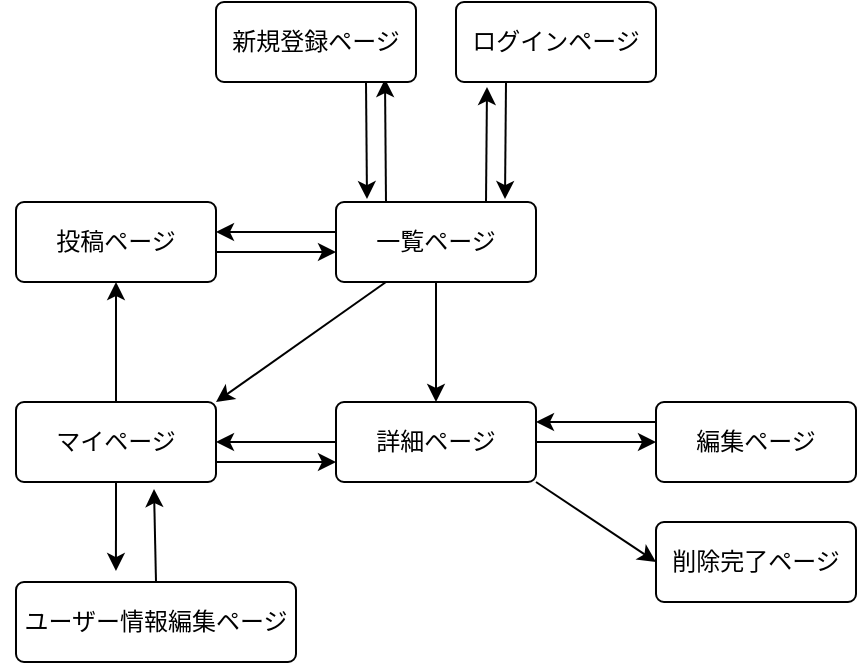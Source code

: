 <mxfile>
    <diagram id="H1-9XjUaMbZSFgusXumj" name="ページ1">
        <mxGraphModel dx="716" dy="580" grid="1" gridSize="10" guides="1" tooltips="1" connect="1" arrows="1" fold="1" page="1" pageScale="1" pageWidth="827" pageHeight="1169" math="0" shadow="0">
            <root>
                <mxCell id="0"/>
                <mxCell id="1" parent="0"/>
                <mxCell id="69" style="edgeStyle=none;html=1;exitX=0.25;exitY=1;exitDx=0;exitDy=0;entryX=1;entryY=0;entryDx=0;entryDy=0;startArrow=none;startFill=0;endArrow=classic;endFill=1;" parent="1" source="28" target="55" edge="1">
                    <mxGeometry relative="1" as="geometry"/>
                </mxCell>
                <mxCell id="76" style="edgeStyle=none;html=1;exitX=0.5;exitY=1;exitDx=0;exitDy=0;entryX=0.5;entryY=0;entryDx=0;entryDy=0;startArrow=none;startFill=0;endArrow=classic;endFill=1;" parent="1" source="28" target="33" edge="1">
                    <mxGeometry relative="1" as="geometry"/>
                </mxCell>
                <mxCell id="81" style="edgeStyle=none;html=1;exitX=0.75;exitY=0;exitDx=0;exitDy=0;entryX=0.155;entryY=1.063;entryDx=0;entryDy=0;entryPerimeter=0;startArrow=none;startFill=0;endArrow=classic;endFill=1;" parent="1" source="28" target="30" edge="1">
                    <mxGeometry relative="1" as="geometry"/>
                </mxCell>
                <mxCell id="83" style="edgeStyle=none;html=1;exitX=0.25;exitY=0;exitDx=0;exitDy=0;entryX=0.845;entryY=0.963;entryDx=0;entryDy=0;entryPerimeter=0;startArrow=none;startFill=0;endArrow=classic;endFill=1;" parent="1" source="28" target="29" edge="1">
                    <mxGeometry relative="1" as="geometry"/>
                </mxCell>
                <mxCell id="28" value="一覧ページ" style="rounded=1;arcSize=10;whiteSpace=wrap;html=1;align=center;fontColor=#000000;fillColor=#FFFFFF;" parent="1" vertex="1">
                    <mxGeometry x="240" y="170" width="100" height="40" as="geometry"/>
                </mxCell>
                <mxCell id="84" style="edgeStyle=none;html=1;exitX=0.75;exitY=1;exitDx=0;exitDy=0;entryX=0.155;entryY=-0.037;entryDx=0;entryDy=0;entryPerimeter=0;startArrow=none;startFill=0;endArrow=classic;endFill=1;" parent="1" source="29" target="28" edge="1">
                    <mxGeometry relative="1" as="geometry"/>
                </mxCell>
                <mxCell id="29" value="新規登録ページ" style="rounded=1;arcSize=10;whiteSpace=wrap;html=1;align=center;fillColor=#FFFFFF;fontColor=#000000;" parent="1" vertex="1">
                    <mxGeometry x="180" y="70" width="100" height="40" as="geometry"/>
                </mxCell>
                <mxCell id="82" style="edgeStyle=none;html=1;exitX=0.25;exitY=1;exitDx=0;exitDy=0;entryX=0.845;entryY=-0.037;entryDx=0;entryDy=0;entryPerimeter=0;startArrow=none;startFill=0;endArrow=classic;endFill=1;" parent="1" source="30" target="28" edge="1">
                    <mxGeometry relative="1" as="geometry"/>
                </mxCell>
                <mxCell id="30" value="ログインページ" style="rounded=1;arcSize=10;whiteSpace=wrap;html=1;align=center;fillColor=#FFFFFF;fontColor=#000000;" parent="1" vertex="1">
                    <mxGeometry x="300" y="70" width="100" height="40" as="geometry"/>
                </mxCell>
                <mxCell id="32" value="投稿ページ" style="rounded=1;arcSize=10;whiteSpace=wrap;html=1;align=center;fontColor=#000000;fillColor=#FFFFFF;" parent="1" vertex="1">
                    <mxGeometry x="80" y="170" width="100" height="40" as="geometry"/>
                </mxCell>
                <mxCell id="60" style="edgeStyle=none;html=1;exitX=0;exitY=0.25;exitDx=0;exitDy=0;entryX=1;entryY=0.25;entryDx=0;entryDy=0;startArrow=none;startFill=0;endArrow=classic;endFill=1;" parent="1" edge="1">
                    <mxGeometry relative="1" as="geometry">
                        <mxPoint x="240" y="290" as="sourcePoint"/>
                        <mxPoint x="180" y="290" as="targetPoint"/>
                    </mxGeometry>
                </mxCell>
                <mxCell id="77" style="edgeStyle=none;html=1;exitX=1;exitY=0.5;exitDx=0;exitDy=0;entryX=0;entryY=0.5;entryDx=0;entryDy=0;startArrow=none;startFill=0;endArrow=classic;endFill=1;" parent="1" source="33" target="34" edge="1">
                    <mxGeometry relative="1" as="geometry"/>
                </mxCell>
                <mxCell id="92" style="edgeStyle=none;html=1;exitX=1;exitY=1;exitDx=0;exitDy=0;entryX=0;entryY=0.5;entryDx=0;entryDy=0;" parent="1" source="33" target="35" edge="1">
                    <mxGeometry relative="1" as="geometry"/>
                </mxCell>
                <mxCell id="33" value="詳細ページ" style="rounded=1;arcSize=10;whiteSpace=wrap;html=1;align=center;fontColor=#000000;fillColor=#FFFFFF;" parent="1" vertex="1">
                    <mxGeometry x="240" y="270" width="100" height="40" as="geometry"/>
                </mxCell>
                <mxCell id="89" style="edgeStyle=none;html=1;exitX=0;exitY=0.25;exitDx=0;exitDy=0;entryX=1;entryY=0.25;entryDx=0;entryDy=0;" parent="1" source="34" target="33" edge="1">
                    <mxGeometry relative="1" as="geometry"/>
                </mxCell>
                <mxCell id="34" value="編集ページ" style="rounded=1;arcSize=10;whiteSpace=wrap;html=1;align=center;fontColor=#000000;fillColor=#FFFFFF;shadow=0;strokeColor=default;" parent="1" vertex="1">
                    <mxGeometry x="400" y="270" width="100" height="40" as="geometry"/>
                </mxCell>
                <mxCell id="35" value="削除完了ページ" style="rounded=1;arcSize=10;whiteSpace=wrap;html=1;align=center;fontColor=#000000;fillColor=#FFFFFF;" parent="1" vertex="1">
                    <mxGeometry x="400" y="330" width="100" height="40" as="geometry"/>
                </mxCell>
                <mxCell id="45" style="edgeStyle=none;html=1;endArrow=none;endFill=0;entryX=1;entryY=0.75;entryDx=0;entryDy=0;startArrow=classic;startFill=1;exitX=0;exitY=0.75;exitDx=0;exitDy=0;" parent="1" edge="1">
                    <mxGeometry relative="1" as="geometry">
                        <mxPoint x="180" y="195" as="targetPoint"/>
                        <mxPoint x="240" y="195" as="sourcePoint"/>
                    </mxGeometry>
                </mxCell>
                <mxCell id="46" style="edgeStyle=none;html=1;entryX=1;entryY=0.25;entryDx=0;entryDy=0;startArrow=none;startFill=0;endArrow=classic;endFill=1;exitX=0;exitY=0.25;exitDx=0;exitDy=0;" parent="1" edge="1">
                    <mxGeometry relative="1" as="geometry">
                        <mxPoint x="240" y="185" as="sourcePoint"/>
                        <mxPoint x="180" y="185" as="targetPoint"/>
                    </mxGeometry>
                </mxCell>
                <mxCell id="56" style="edgeStyle=none;html=1;exitX=0;exitY=0.5;exitDx=0;exitDy=0;entryX=0.5;entryY=1;entryDx=0;entryDy=0;startArrow=none;startFill=0;endArrow=classic;endFill=1;" parent="1" source="55" target="32" edge="1">
                    <mxGeometry relative="1" as="geometry">
                        <Array as="points">
                            <mxPoint x="130" y="290"/>
                        </Array>
                    </mxGeometry>
                </mxCell>
                <mxCell id="61" style="edgeStyle=none;html=1;exitX=1;exitY=0.75;exitDx=0;exitDy=0;entryX=0;entryY=0.75;entryDx=0;entryDy=0;startArrow=none;startFill=0;endArrow=classic;endFill=1;" parent="1" source="55" target="33" edge="1">
                    <mxGeometry relative="1" as="geometry"/>
                </mxCell>
                <mxCell id="94" style="edgeStyle=none;html=1;exitX=0.5;exitY=1;exitDx=0;exitDy=0;entryX=0.357;entryY=-0.137;entryDx=0;entryDy=0;entryPerimeter=0;" edge="1" parent="1" source="55" target="lfoe9GVDVp2srDrckdQu-92">
                    <mxGeometry relative="1" as="geometry"/>
                </mxCell>
                <mxCell id="55" value="マイページ" style="rounded=1;arcSize=10;whiteSpace=wrap;html=1;align=center;fontColor=#000000;fillColor=#FFFFFF;" parent="1" vertex="1">
                    <mxGeometry x="80" y="270" width="100" height="40" as="geometry"/>
                </mxCell>
                <mxCell id="96" style="edgeStyle=none;html=1;exitX=0.5;exitY=0;exitDx=0;exitDy=0;entryX=0.69;entryY=1.088;entryDx=0;entryDy=0;entryPerimeter=0;" edge="1" parent="1" source="lfoe9GVDVp2srDrckdQu-92" target="55">
                    <mxGeometry relative="1" as="geometry"/>
                </mxCell>
                <mxCell id="lfoe9GVDVp2srDrckdQu-92" value="ユーザー情報編集ページ" style="rounded=1;arcSize=10;whiteSpace=wrap;html=1;align=center;fontColor=#000000;fillColor=#FFFFFF;" parent="1" vertex="1">
                    <mxGeometry x="80" y="360" width="140" height="40" as="geometry"/>
                </mxCell>
            </root>
        </mxGraphModel>
    </diagram>
</mxfile>